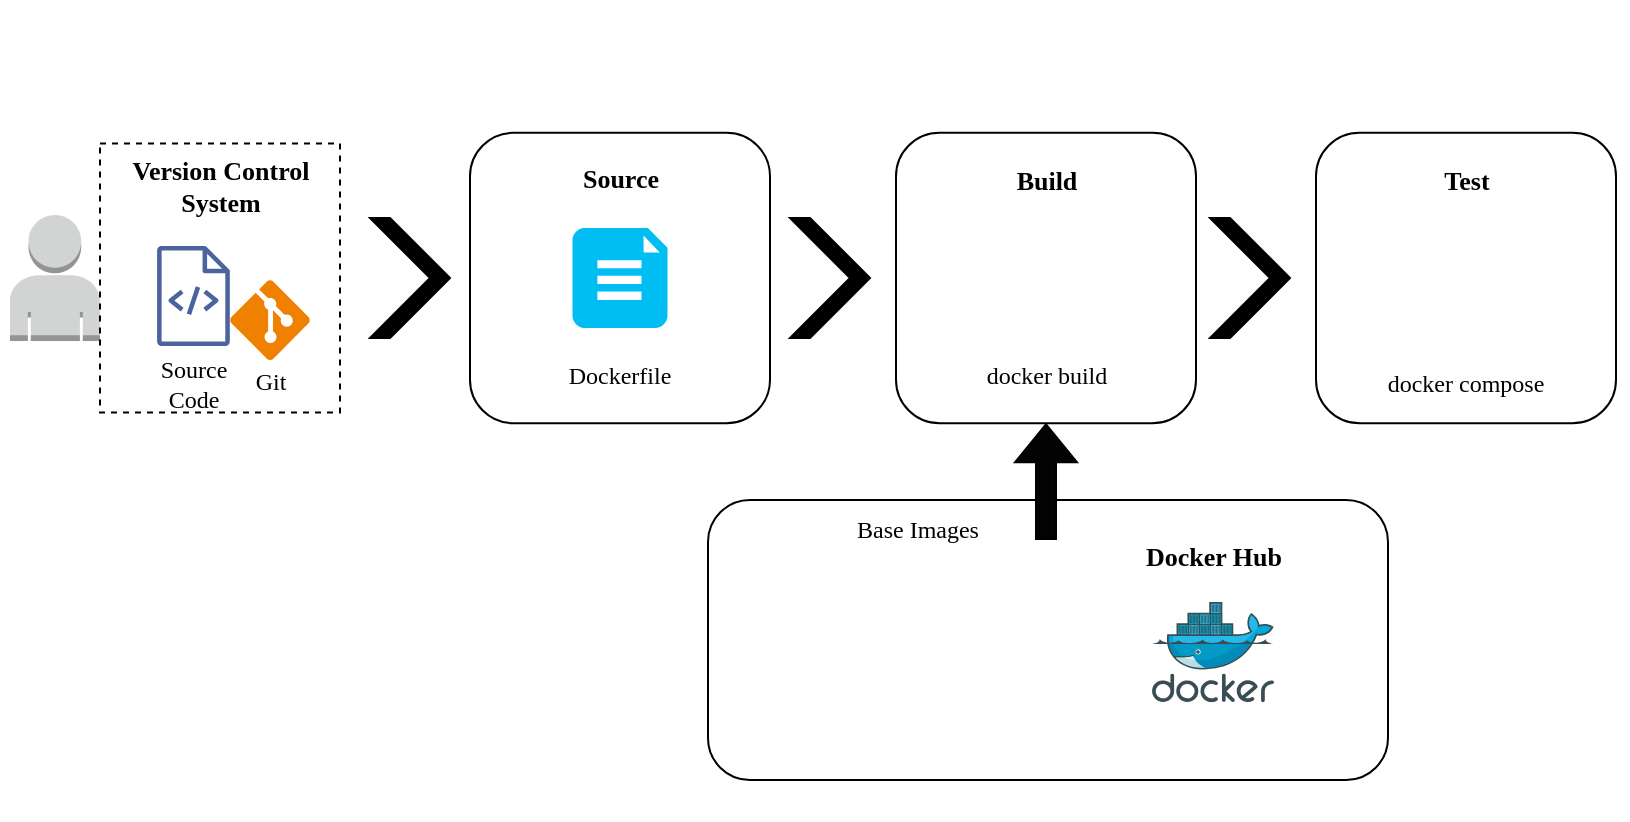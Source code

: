 <mxfile version="24.7.8">
  <diagram name="Page-1" id="MzVefizX3lH6auAELgkd">
    <mxGraphModel grid="1" page="1" gridSize="10" guides="1" tooltips="1" connect="1" arrows="1" fold="1" pageScale="1" pageWidth="827" pageHeight="1169" math="0" shadow="0">
      <root>
        <mxCell id="0" />
        <mxCell id="1" parent="0" />
        <mxCell id="7gwwKhMJRChjVOXY0dbn-46" value="" style="rounded=1;whiteSpace=wrap;html=1;arcSize=10;strokeColor=none;fillColor=none;" vertex="1" parent="1">
          <mxGeometry x="6" y="130" width="814" height="410" as="geometry" />
        </mxCell>
        <mxCell id="7gwwKhMJRChjVOXY0dbn-1" value="" style="outlineConnect=0;dashed=0;verticalLabelPosition=bottom;verticalAlign=top;align=center;html=1;shape=mxgraph.aws3.user;fillColor=#D2D3D3;gradientColor=none;" vertex="1" parent="1">
          <mxGeometry x="11" y="237.5" width="45" height="63" as="geometry" />
        </mxCell>
        <mxCell id="7gwwKhMJRChjVOXY0dbn-2" value="" style="whiteSpace=wrap;html=1;dashed=1;fillColor=none;" vertex="1" parent="1">
          <mxGeometry x="56" y="201.75" width="120" height="134.5" as="geometry" />
        </mxCell>
        <mxCell id="7gwwKhMJRChjVOXY0dbn-3" value="" style="sketch=0;outlineConnect=0;fontColor=#232F3E;gradientColor=none;fillColor=#4C649E;strokeColor=none;dashed=0;verticalLabelPosition=bottom;verticalAlign=top;align=center;html=1;fontSize=12;fontStyle=0;aspect=fixed;pointerEvents=1;shape=mxgraph.aws4.source_code;" vertex="1" parent="1">
          <mxGeometry x="84.46" y="253" width="36.54" height="50" as="geometry" />
        </mxCell>
        <mxCell id="7gwwKhMJRChjVOXY0dbn-4" value="" style="verticalLabelPosition=bottom;html=1;verticalAlign=top;align=center;strokeColor=none;fillColor=#f08000;shape=mxgraph.azure.git_repository;" vertex="1" parent="1">
          <mxGeometry x="121" y="270" width="40" height="40" as="geometry" />
        </mxCell>
        <mxCell id="7gwwKhMJRChjVOXY0dbn-5" value="" style="html=1;shadow=0;dashed=0;align=center;verticalAlign=middle;shape=mxgraph.arrows2.arrow;dy=0;dx=30;notch=30;fillColor=#000000;" vertex="1" parent="1">
          <mxGeometry x="191" y="239" width="40" height="60" as="geometry" />
        </mxCell>
        <mxCell id="7gwwKhMJRChjVOXY0dbn-7" value="" style="whiteSpace=wrap;html=1;fillColor=none;rounded=1;" vertex="1" parent="1">
          <mxGeometry x="241" y="196.375" width="150" height="145.25" as="geometry" />
        </mxCell>
        <mxCell id="7gwwKhMJRChjVOXY0dbn-9" value="" style="verticalLabelPosition=bottom;html=1;verticalAlign=top;align=center;strokeColor=none;fillColor=#00BEF2;shape=mxgraph.azure.file_2;pointerEvents=1;" vertex="1" parent="1">
          <mxGeometry x="292.25" y="244" width="47.5" height="50" as="geometry" />
        </mxCell>
        <mxCell id="7gwwKhMJRChjVOXY0dbn-12" value="" style="whiteSpace=wrap;html=1;fillColor=none;rounded=1;" vertex="1" parent="1">
          <mxGeometry x="454" y="196.375" width="150" height="145.25" as="geometry" />
        </mxCell>
        <mxCell id="7gwwKhMJRChjVOXY0dbn-14" value="" style="shape=image;html=1;verticalAlign=top;verticalLabelPosition=bottom;labelBackgroundColor=#ffffff;imageAspect=0;aspect=fixed;image=https://cdn0.iconfinder.com/data/icons/job-seeker/256/checklist_job_seeker_employee_unemployee_work-128.png" vertex="1" parent="1">
          <mxGeometry x="499" y="239" width="60" height="60" as="geometry" />
        </mxCell>
        <mxCell id="7gwwKhMJRChjVOXY0dbn-15" value="" style="html=1;shadow=0;dashed=0;align=center;verticalAlign=middle;shape=mxgraph.arrows2.arrow;dy=0;dx=30;notch=30;fillColor=#000000;" vertex="1" parent="1">
          <mxGeometry x="401" y="239" width="40" height="60" as="geometry" />
        </mxCell>
        <mxCell id="7gwwKhMJRChjVOXY0dbn-16" value="" style="whiteSpace=wrap;html=1;fillColor=none;rounded=1;" vertex="1" parent="1">
          <mxGeometry x="664" y="196.375" width="150" height="145.25" as="geometry" />
        </mxCell>
        <mxCell id="7gwwKhMJRChjVOXY0dbn-20" value="" style="rounded=1;whiteSpace=wrap;html=1;fillColor=none;" vertex="1" parent="1">
          <mxGeometry x="360" y="380" width="340" height="140" as="geometry" />
        </mxCell>
        <mxCell id="7gwwKhMJRChjVOXY0dbn-18" value="" style="html=1;shadow=0;dashed=0;align=center;verticalAlign=middle;shape=mxgraph.arrows2.arrow;dy=0;dx=30;notch=30;fillColor=#000000;" vertex="1" parent="1">
          <mxGeometry x="611" y="239" width="40" height="60" as="geometry" />
        </mxCell>
        <mxCell id="7gwwKhMJRChjVOXY0dbn-21" value="" style="image;sketch=0;aspect=fixed;html=1;points=[];align=center;fontSize=12;image=img/lib/mscae/Docker.svg;" vertex="1" parent="1">
          <mxGeometry x="582" y="431" width="60.98" height="50" as="geometry" />
        </mxCell>
        <mxCell id="7gwwKhMJRChjVOXY0dbn-22" value="" style="shape=image;verticalLabelPosition=bottom;labelBackgroundColor=default;verticalAlign=top;aspect=fixed;imageAspect=0;image=https://en-wiki.ikoula.com/images/4/4a/Nginx.png;" vertex="1" parent="1">
          <mxGeometry x="391" y="406" width="59" height="59" as="geometry" />
        </mxCell>
        <mxCell id="7gwwKhMJRChjVOXY0dbn-23" value="" style="shape=image;verticalLabelPosition=bottom;labelBackgroundColor=default;verticalAlign=top;aspect=fixed;imageAspect=0;image=https://upload.wikimedia.org/wikipedia/commons/f/fe/Apache_Tomcat_logo.svg;" vertex="1" parent="1">
          <mxGeometry x="465.84" y="410.5" width="70.16" height="50" as="geometry" />
        </mxCell>
        <mxCell id="7gwwKhMJRChjVOXY0dbn-27" value="" style="shape=image;verticalLabelPosition=bottom;labelBackgroundColor=default;verticalAlign=top;aspect=fixed;imageAspect=0;image=https://d1.awsstatic.com/asset-repository/products/amazon-rds/1024px-MySQL.ff87215b43fd7292af172e2a5d9b844217262571.png;" vertex="1" parent="1">
          <mxGeometry x="420" y="465" width="89.85" height="46.5" as="geometry" />
        </mxCell>
        <mxCell id="7gwwKhMJRChjVOXY0dbn-29" value="" style="shape=image;verticalLabelPosition=bottom;labelBackgroundColor=default;verticalAlign=top;aspect=fixed;imageAspect=0;image=https://tcude.net/content/images/2022/01/MainImage-2.jpeg;clipPath=inset(7.64% 60.33% 4.17% 7.33%);" vertex="1" parent="1">
          <mxGeometry x="705.56" y="234.22" width="66.87" height="87.55" as="geometry" />
        </mxCell>
        <mxCell id="7gwwKhMJRChjVOXY0dbn-30" value="Version Control System" style="text;strokeColor=none;align=center;fillColor=none;html=1;verticalAlign=middle;whiteSpace=wrap;rounded=0;fontFamily=Tahoma;fontSize=13;fontStyle=1" vertex="1" parent="1">
          <mxGeometry x="51.5" y="207.5" width="129" height="30" as="geometry" />
        </mxCell>
        <mxCell id="7gwwKhMJRChjVOXY0dbn-31" value="&lt;font style=&quot;font-size: 12px;&quot;&gt;Source Code&lt;/font&gt;" style="text;strokeColor=none;align=center;fillColor=none;html=1;verticalAlign=middle;whiteSpace=wrap;rounded=0;fontSize=12;fontFamily=Tahoma;" vertex="1" parent="1">
          <mxGeometry x="72.73" y="307" width="60" height="30" as="geometry" />
        </mxCell>
        <mxCell id="7gwwKhMJRChjVOXY0dbn-32" value="&lt;font&gt;Git&lt;/font&gt;" style="text;strokeColor=none;align=center;fillColor=none;html=1;verticalAlign=middle;whiteSpace=wrap;rounded=0;fontFamily=Tahoma;" vertex="1" parent="1">
          <mxGeometry x="122" y="306.25" width="39" height="30" as="geometry" />
        </mxCell>
        <mxCell id="7gwwKhMJRChjVOXY0dbn-33" value="Source" style="text;strokeColor=none;align=center;fillColor=none;html=1;verticalAlign=middle;whiteSpace=wrap;rounded=0;fontFamily=Tahoma;fontSize=13;fontStyle=1" vertex="1" parent="1">
          <mxGeometry x="251.5" y="203.5" width="129" height="30" as="geometry" />
        </mxCell>
        <mxCell id="7gwwKhMJRChjVOXY0dbn-34" value="Build" style="text;strokeColor=none;align=center;fillColor=none;html=1;verticalAlign=middle;whiteSpace=wrap;rounded=0;fontFamily=Tahoma;fontSize=13;fontStyle=1" vertex="1" parent="1">
          <mxGeometry x="464.5" y="205" width="129" height="30" as="geometry" />
        </mxCell>
        <mxCell id="7gwwKhMJRChjVOXY0dbn-35" value="Test" style="text;strokeColor=none;align=center;fillColor=none;html=1;verticalAlign=middle;whiteSpace=wrap;rounded=0;fontFamily=Tahoma;fontSize=13;fontStyle=1" vertex="1" parent="1">
          <mxGeometry x="674.5" y="205" width="129" height="30" as="geometry" />
        </mxCell>
        <mxCell id="7gwwKhMJRChjVOXY0dbn-37" value="&lt;font style=&quot;font-size: 12px;&quot;&gt;Dockerfile&lt;/font&gt;" style="text;strokeColor=none;align=center;fillColor=none;html=1;verticalAlign=middle;whiteSpace=wrap;rounded=0;fontSize=12;fontFamily=Lucida Console;" vertex="1" parent="1">
          <mxGeometry x="286" y="303" width="60" height="30" as="geometry" />
        </mxCell>
        <mxCell id="7gwwKhMJRChjVOXY0dbn-38" value="&lt;font&gt;docker build&lt;/font&gt;" style="text;strokeColor=none;align=center;fillColor=none;html=1;verticalAlign=middle;whiteSpace=wrap;rounded=0;fontSize=12;fontFamily=Lucida Console;" vertex="1" parent="1">
          <mxGeometry x="484.5" y="303" width="89" height="30" as="geometry" />
        </mxCell>
        <mxCell id="7gwwKhMJRChjVOXY0dbn-40" value="&lt;font&gt;docker compose&lt;/font&gt;" style="text;strokeColor=none;align=center;fillColor=none;html=1;verticalAlign=middle;whiteSpace=wrap;rounded=0;fontSize=12;fontFamily=Lucida Console;" vertex="1" parent="1">
          <mxGeometry x="686.25" y="307" width="105.5" height="30" as="geometry" />
        </mxCell>
        <mxCell id="7gwwKhMJRChjVOXY0dbn-41" value="Docker Hub" style="text;strokeColor=none;align=center;fillColor=none;html=1;verticalAlign=middle;whiteSpace=wrap;rounded=0;fontFamily=Tahoma;fontSize=13;fontStyle=1" vertex="1" parent="1">
          <mxGeometry x="559.74" y="393" width="105.5" height="30" as="geometry" />
        </mxCell>
        <mxCell id="7gwwKhMJRChjVOXY0dbn-42" value="&lt;font style=&quot;font-size: 12px;&quot;&gt;Base Images&lt;/font&gt;" style="text;strokeColor=none;align=center;fillColor=none;html=1;verticalAlign=middle;whiteSpace=wrap;rounded=0;fontSize=12;fontFamily=Tahoma;" vertex="1" parent="1">
          <mxGeometry x="417.17" y="380" width="95.5" height="30" as="geometry" />
        </mxCell>
        <mxCell id="7gwwKhMJRChjVOXY0dbn-43" value="" style="shape=flexArrow;endArrow=classic;html=1;rounded=0;entryX=0.5;entryY=1;entryDx=0;entryDy=0;fillColor=#030303;" edge="1" parent="1" target="7gwwKhMJRChjVOXY0dbn-12">
          <mxGeometry width="50" height="50" relative="1" as="geometry">
            <mxPoint x="529" y="400" as="sourcePoint" />
            <mxPoint x="573.5" y="349" as="targetPoint" />
          </mxGeometry>
        </mxCell>
      </root>
    </mxGraphModel>
  </diagram>
</mxfile>
